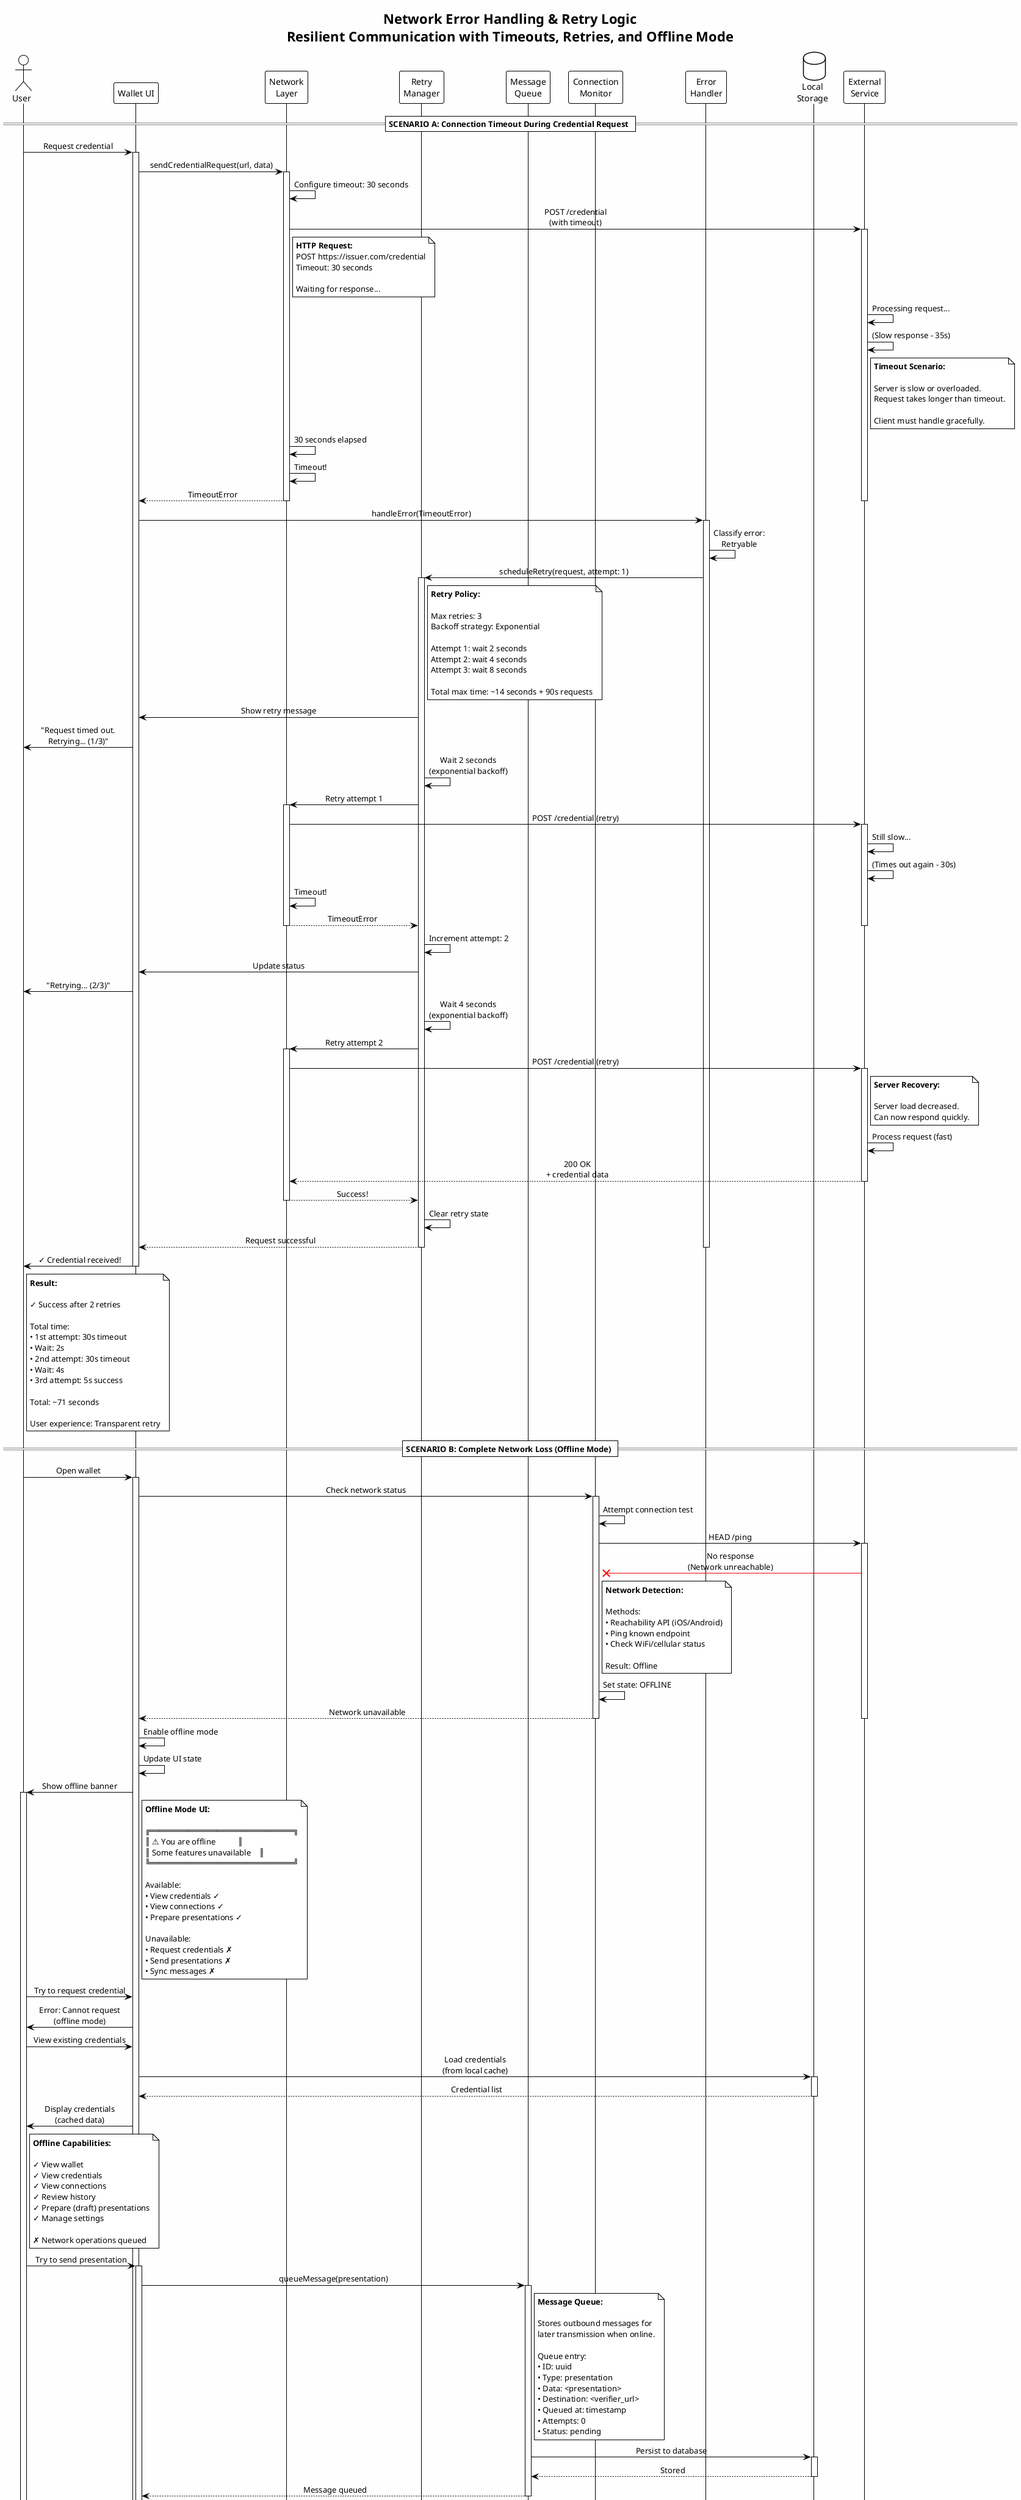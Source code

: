 @startuml 15-seq-error-network
!theme plain
skinparam backgroundColor #FEFEFE
skinparam sequenceMessageAlign center

title Network Error Handling & Retry Logic\n**Resilient Communication with Timeouts, Retries, and Offline Mode**

actor "User" as User
participant "Wallet UI" as UI
participant "Network\nLayer" as Network
participant "Retry\nManager" as Retry
participant "Message\nQueue" as Queue
participant "Connection\nMonitor" as Monitor
participant "Error\nHandler" as ErrorHandler
database "Local\nStorage" as Storage
participant "External\nService" as Service

== SCENARIO A: Connection Timeout During Credential Request ==

User -> UI: Request credential
activate UI

UI -> Network: sendCredentialRequest(url, data)
activate Network

Network -> Network: Configure timeout: 30 seconds

Network -> Service: POST /credential\n(with timeout)
activate Service

note right of Network
  **HTTP Request:**
  POST https://issuer.com/credential
  Timeout: 30 seconds
  
  Waiting for response...
end note

Service -> Service: Processing request...
Service -> Service: (Slow response - 35s)

note right of Service
  **Timeout Scenario:**
  
  Server is slow or overloaded.
  Request takes longer than timeout.
  
  Client must handle gracefully.
end note

Network -> Network: 30 seconds elapsed
Network -> Network: Timeout!

Network --> UI: TimeoutError
deactivate Service
deactivate Network

UI -> ErrorHandler: handleError(TimeoutError)
activate ErrorHandler

ErrorHandler -> ErrorHandler: Classify error:\nRetryable

ErrorHandler -> Retry: scheduleRetry(request, attempt: 1)
activate Retry

note right of Retry
  **Retry Policy:**
  
  Max retries: 3
  Backoff strategy: Exponential
  
  Attempt 1: wait 2 seconds
  Attempt 2: wait 4 seconds
  Attempt 3: wait 8 seconds
  
  Total max time: ~14 seconds + 90s requests
end note

Retry -> UI: Show retry message
UI -> User: "Request timed out.\nRetrying... (1/3)"

Retry -> Retry: Wait 2 seconds\n(exponential backoff)
Retry -> Network: Retry attempt 1
activate Network

Network -> Service: POST /credential (retry)
activate Service

Service -> Service: Still slow...
Service -> Service: (Times out again - 30s)

Network -> Network: Timeout!
Network --> Retry: TimeoutError
deactivate Service
deactivate Network

Retry -> Retry: Increment attempt: 2
Retry -> UI: Update status
UI -> User: "Retrying... (2/3)"

Retry -> Retry: Wait 4 seconds\n(exponential backoff)
Retry -> Network: Retry attempt 2
activate Network

Network -> Service: POST /credential (retry)
activate Service

note right of Service
  **Server Recovery:**
  
  Server load decreased.
  Can now respond quickly.
end note

Service -> Service: Process request (fast)
Service --> Network: 200 OK\n+ credential data
deactivate Service

Network --> Retry: Success!
deactivate Network

Retry -> Retry: Clear retry state
Retry --> UI: Request successful
deactivate Retry

deactivate ErrorHandler

UI -> User: ✓ Credential received!
deactivate UI

note right of User
  **Result:**
  
  ✓ Success after 2 retries
  
  Total time:
  • 1st attempt: 30s timeout
  • Wait: 2s
  • 2nd attempt: 30s timeout
  • Wait: 4s
  • 3rd attempt: 5s success
  
  Total: ~71 seconds
  
  User experience: Transparent retry
end note

== SCENARIO B: Complete Network Loss (Offline Mode) ==

User -> UI: Open wallet
activate UI

UI -> Monitor: Check network status
activate Monitor

Monitor -> Monitor: Attempt connection test
Monitor -> Service: HEAD /ping
activate Service

Service -[#red]x Monitor: No response\n(Network unreachable)

note right of Monitor
  **Network Detection:**
  
  Methods:
  • Reachability API (iOS/Android)
  • Ping known endpoint
  • Check WiFi/cellular status
  
  Result: Offline
end note

Monitor -> Monitor: Set state: OFFLINE
Monitor --> UI: Network unavailable
deactivate Monitor
deactivate Service

UI -> UI: Enable offline mode
UI -> UI: Update UI state

UI -> User: Show offline banner
activate User

note right of UI
  **Offline Mode UI:**
  
  ╔══════════════════════════════╗
  ║ ⚠ You are offline           ║
  ║ Some features unavailable    ║
  ╚══════════════════════════════╝
  
  Available:
  • View credentials ✓
  • View connections ✓
  • Prepare presentations ✓
  
  Unavailable:
  • Request credentials ✗
  • Send presentations ✗
  • Sync messages ✗
end note

User -> UI: Try to request credential
UI -> User: Error: Cannot request\n(offline mode)

User -> UI: View existing credentials
UI -> Storage: Load credentials\n(from local cache)
activate Storage
Storage --> UI: Credential list
deactivate Storage

UI -> User: Display credentials\n(cached data)

note right of User
  **Offline Capabilities:**
  
  ✓ View wallet
  ✓ View credentials
  ✓ View connections
  ✓ Review history
  ✓ Prepare (draft) presentations
  ✓ Manage settings
  
  ✗ Network operations queued
end note

User -> UI: Try to send presentation
activate UI

UI -> Queue: queueMessage(presentation)
activate Queue

note right of Queue
  **Message Queue:**
  
  Stores outbound messages for
  later transmission when online.
  
  Queue entry:
  • ID: uuid
  • Type: presentation
  • Data: <presentation>
  • Destination: <verifier_url>
  • Queued at: timestamp
  • Attempts: 0
  • Status: pending
end note

Queue -> Storage: Persist to database
activate Storage
Storage --> Queue: Stored
deactivate Storage

Queue --> UI: Message queued
deactivate Queue

UI -> User: "Presentation queued.\nWill send when online."
deactivate UI

== Network Reconnection ==

note right of Monitor
  **Time passes...**
  User moves to area with WiFi
end note

Monitor -> Monitor: Periodic network check\n(every 5 seconds)
activate Monitor

Monitor -> Service: HEAD /ping
activate Service
Service --> Monitor: 200 OK
deactivate Service

Monitor -> Monitor: Set state: ONLINE
Monitor -> UI: Network restored!
deactivate Monitor

UI -> UI: Disable offline mode
UI -> UI: Hide offline banner
UI -> User: ✓ Back online!

UI -> Queue: processQueue()
activate Queue

Queue -> Storage: Load pending messages
activate Storage
Storage --> Queue: Message list
deactivate Storage

note right of Queue
  **Process Queue:**
  
  Found 1 pending message:
  • Presentation to verifier
  
  Processing FIFO (first in, first out)
end note

Queue -> Network: Send queued message
activate Network

Network -> Service: POST /presentation
activate Service
Service --> Network: 200 OK
deactivate Service

Network --> Queue: Success
deactivate Network

Queue -> Storage: Mark message as sent
activate Storage
Storage --> Queue: Updated
deactivate Storage

Queue --> UI: Queue processed
deactivate Queue

UI -> User: ✓ Presentation sent!
deactivate User

note right of User
  **Seamless Recovery:**
  
  User perspective:
  1. Tried to send while offline
  2. Message queued automatically
  3. Reconnected to network
  4. Message sent automatically
  5. Notification of success
  
  No user intervention needed!
end note

== SCENARIO C: Server Returns 500 Internal Server Error ==

User -> UI: Request credential
activate UI

UI -> Network: sendCredentialRequest()
activate Network

Network -> Service: POST /credential
activate Service

Service -> Service: Internal error occurred\n(database failure)

Service --> Network: 500 Internal Server Error
deactivate Service

note right of Service
  **500 Error:**
  
  Server-side error.
  May be temporary.
  
  Retryable? Usually YES
  (might resolve quickly)
end note

Network --> UI: ServerError (500)
deactivate Network

UI -> ErrorHandler: handleError(ServerError)
activate ErrorHandler

ErrorHandler -> ErrorHandler: Check error code: 500
ErrorHandler -> ErrorHandler: Classify: Retryable

note right of ErrorHandler
  **Error Classification:**
  
  Retryable:
  • 408 Request Timeout
  • 429 Too Many Requests
  • 500 Internal Server Error
  • 502 Bad Gateway
  • 503 Service Unavailable
  • 504 Gateway Timeout
  • Network timeouts
  
  Non-retryable:
  • 400 Bad Request
  • 401 Unauthorized
  • 403 Forbidden
  • 404 Not Found
  • 422 Unprocessable Entity
end note

ErrorHandler -> Retry: scheduleRetry(request)
activate Retry

Retry -> UI: Show message
UI -> User: "Server error. Retrying..."

Retry -> Retry: Wait 2 seconds
Retry -> Network: Retry attempt 1
activate Network

Network -> Service: POST /credential
activate Service

Service -> Service: Still failing...
Service --> Network: 500 Internal Server Error
deactivate Service

Network --> Retry: ServerError (500)
deactivate Network

Retry -> Retry: Wait 4 seconds
Retry -> Network: Retry attempt 2
activate Network

Network -> Service: POST /credential
activate Service

Service -> Service: Still failing...
Service --> Network: 500 Internal Server Error
deactivate Service

Network --> Retry: ServerError (500)
deactivate Network

Retry -> Retry: Wait 8 seconds
Retry -> Network: Retry attempt 3
activate Network

Network -> Service: POST /credential
activate Service

Service -> Service: Still failing...
Service --> Network: 500 Internal Server Error
deactivate Service

Network --> Retry: ServerError (500)
deactivate Network

Retry -> Retry: Max retries reached (3)
Retry -> Retry: Give up

Retry -> Storage: Save failed request\n(for manual retry)
activate Storage
Storage --> Retry: Saved
deactivate Storage

Retry --> ErrorHandler: All retries failed
deactivate Retry

ErrorHandler -> UI: Show error to user
deactivate ErrorHandler

UI -> User: Display error message
activate User

note right of UI
  **User-Friendly Error:**
  
  ✗ Unable to Request Credential
  
  The issuer's server is experiencing
  problems. This is not your fault.
  
  What you can do:
  • Try again later
  • Contact issuer support
  • Check issuer's status page
  
  [Retry Now] [Cancel]
end note

User -> UI: Click "Retry Now"
deactivate User

UI -> Network: Manual retry
activate Network

Network -> Service: POST /credential
activate Service

note right of Service
  **Server Fixed:**
  
  Admin restarted database.
  Server now working.
end note

Service -> Service: Process successfully
Service --> Network: 200 OK + credential
deactivate Service

Network --> UI: Success!
deactivate Network

UI -> User: ✓ Credential received!
deactivate UI

note right of User
  **Manual Retry Success:**
  
  Automatic retries failed,
  but manual retry succeeded.
  
  Server was down temporarily.
end note

== SCENARIO D: DNS Resolution Failure ==

User -> UI: Scan QR code\n(with invalid domain)
activate UI

note right of User
  **QR Code:**
  
  https://issuer-typo.co/offer
  
  Domain doesn't exist or DNS fails
end note

UI -> Network: fetchCredentialOffer(url)
activate Network

Network -> Network: Parse URL:\nhttps://issuer-typo.co/offer

Network -> Network: Resolve DNS:\nissuer-typo.co

Network -[#red]x Network: DNS resolution failed\n(Name not found)

note right of Network
  **DNS Error:**
  
  getaddrinfo failed:
  "Name or service not known"
  
  This is NOT retryable.
  Domain is invalid or doesn't exist.
end note

Network --> UI: DNSError
deactivate Network

UI -> ErrorHandler: handleError(DNSError)
activate ErrorHandler

ErrorHandler -> ErrorHandler: Classify: Non-retryable\n(DNS failure)

ErrorHandler -> UI: Show error
deactivate ErrorHandler

UI -> User: Display error
activate User

note right of UI
  **Error Message:**
  
  ✗ Invalid QR Code
  
  Cannot reach issuer:
  "issuer-typo.co"
  
  Possible reasons:
  • Incorrect URL in QR code
  • Issuer domain offline
  • Network connectivity issue
  
  Please verify the QR code
  or contact the issuer.
  
  [Scan Again] [Cancel]
end note

User -> UI: Scan different QR code
deactivate User
deactivate UI

== SCENARIO E: SSL/TLS Certificate Error ==

User -> UI: Request credential
activate UI

UI -> Network: sendRequest(https://bad-cert.com)
activate Network

Network -> Service: HTTPS handshake
activate Service

Service --> Network: Certificate invalid\n(expired/self-signed)

note right of Service
  **TLS Error:**
  
  Certificate issues:
  • Expired certificate
  • Self-signed certificate
  • Hostname mismatch
  • Untrusted CA
  
  Security risk!
end note

Network -[#red]x Network: SSL verification failed

Network --> UI: SSLError
deactivate Network
deactivate Service

UI -> ErrorHandler: handleError(SSLError)
activate ErrorHandler

ErrorHandler -> ErrorHandler: Classify: SECURITY RISK\nNon-retryable

ErrorHandler -> UI: Show security warning
deactivate ErrorHandler

UI -> User: Security warning
activate User

note right of UI
  **Security Warning:**
  
  ⚠ SECURITY WARNING
  
  The issuer's security certificate
  is invalid or expired.
  
  Proceeding is NOT recommended.
  Your connection may not be secure.
  
  Certificate error:
  "Certificate expired on 2023-12-01"
  
  [Go Back] [Contact Issuer]
end note

User -> UI: Go back (abort)
deactivate User
deactivate UI

note right of User
  **Security First:**
  
  Never proceed with invalid certificates
  in production wallets.
  
  Protects users from:
  • Man-in-the-middle attacks
  • Impersonation
  • Data interception
end note

== Summary: Error Handling Strategy ==

note over User, Service
  **Error Handling Best Practices:**
  
  1. **Classify Errors:**
     • Retryable (timeouts, 5xx errors)
     • Non-retryable (4xx errors, DNS failures)
     • Security risks (SSL errors)
  
  2. **Retry Strategy:**
     • Exponential backoff (2s, 4s, 8s...)
     • Max retry attempts (typically 3)
     • Idempotent operations only
     • User feedback during retries
  
  3. **Offline Mode:**
     • Detect network state
     • Queue operations
     • Enable offline features
     • Auto-process queue when online
  
  4. **User Experience:**
     • Clear error messages
     • Actionable guidance
     • Progress indication
     • Manual retry option
  
  5. **Logging & Monitoring:**
     • Log all errors (for debugging)
     • Track retry rates
     • Monitor failure patterns
     • Alert on critical errors
  
  6. **Security:**
     • Never ignore SSL/TLS errors
     • Validate server responses
     • Protect against replay attacks
     • Timeout sensitive operations
  
  **Sphereon Wallet Implementation:**
  
  • Network layer with built-in retry
  • Offline mode with message queue
  • User-friendly error messages
  • Comprehensive error classification
  • Automatic recovery when possible
  • Security-first approach
  
  Result: Resilient, user-friendly wallet
  that handles real-world network conditions
end note

@enduml
